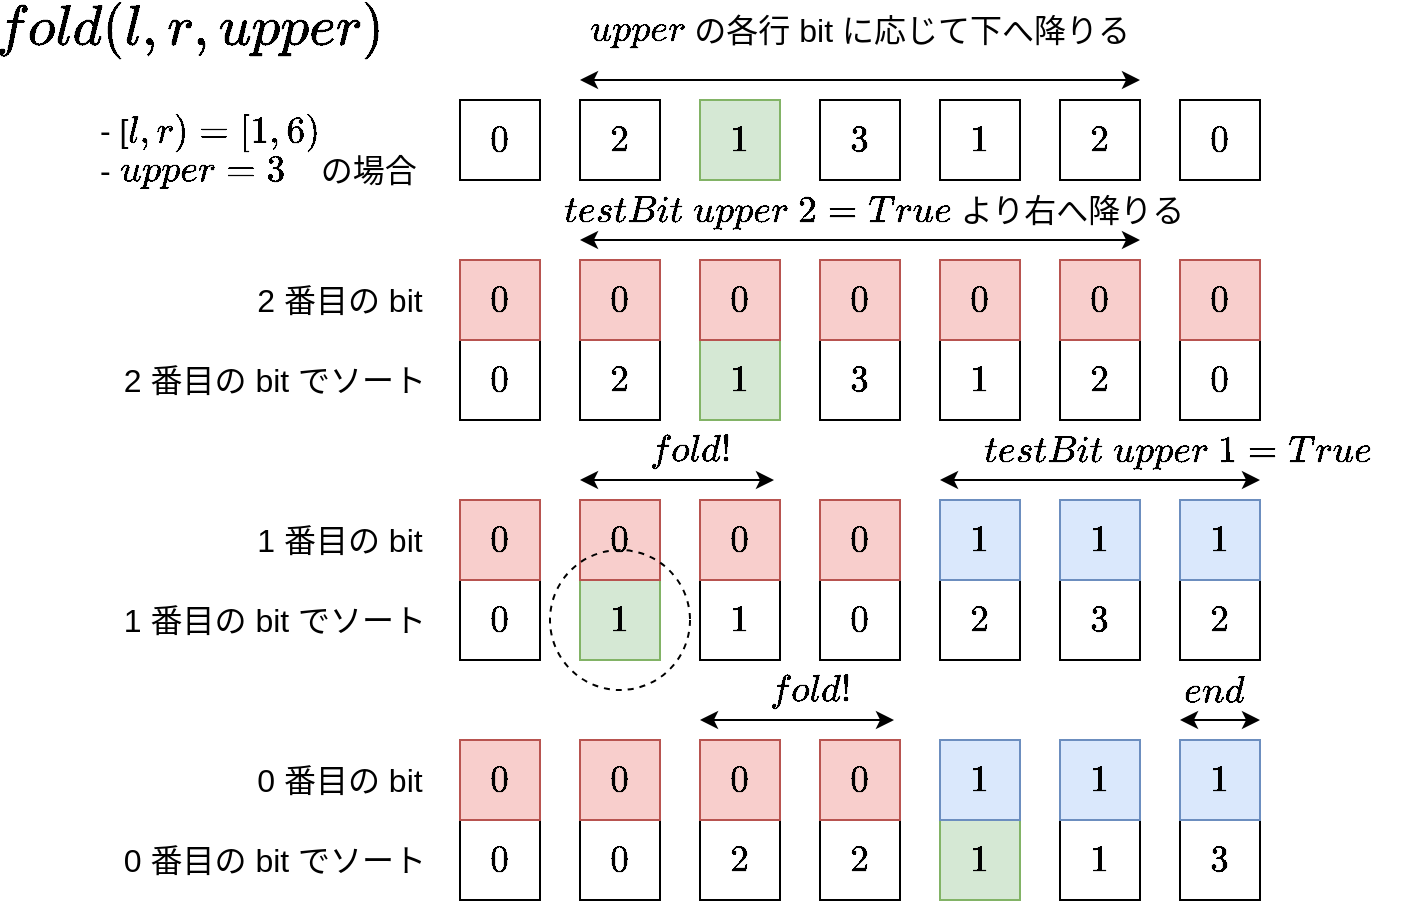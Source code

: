 <mxfile version="24.6.4" type="device">
  <diagram name="Page-1" id="Huvc_epTl2GeRZDboPI5">
    <mxGraphModel dx="1770" dy="1102" grid="1" gridSize="10" guides="1" tooltips="1" connect="1" arrows="1" fold="1" page="1" pageScale="1" pageWidth="850" pageHeight="1100" math="1" shadow="0">
      <root>
        <mxCell id="0" />
        <mxCell id="1" parent="0" />
        <mxCell id="Qdi247grOmWhZG3LN0WY-2" value="`0`" style="rounded=0;whiteSpace=wrap;html=1;fontSize=16;" parent="1" vertex="1">
          <mxGeometry x="240" y="440" width="40" height="40" as="geometry" />
        </mxCell>
        <mxCell id="Qdi247grOmWhZG3LN0WY-3" value="`2`" style="rounded=0;whiteSpace=wrap;html=1;fontSize=16;" parent="1" vertex="1">
          <mxGeometry x="300" y="440" width="40" height="40" as="geometry" />
        </mxCell>
        <mxCell id="Qdi247grOmWhZG3LN0WY-4" value="`1`" style="rounded=0;whiteSpace=wrap;html=1;fontSize=16;fillColor=#d5e8d4;strokeColor=#82b366;" parent="1" vertex="1">
          <mxGeometry x="360" y="440" width="40" height="40" as="geometry" />
        </mxCell>
        <mxCell id="Qdi247grOmWhZG3LN0WY-5" value="`3`" style="rounded=0;whiteSpace=wrap;html=1;fontSize=16;" parent="1" vertex="1">
          <mxGeometry x="420" y="440" width="40" height="40" as="geometry" />
        </mxCell>
        <mxCell id="Qdi247grOmWhZG3LN0WY-6" value="`1`" style="rounded=0;whiteSpace=wrap;html=1;fontSize=16;" parent="1" vertex="1">
          <mxGeometry x="480" y="440" width="40" height="40" as="geometry" />
        </mxCell>
        <mxCell id="Qdi247grOmWhZG3LN0WY-7" value="`2`" style="rounded=0;whiteSpace=wrap;html=1;fontSize=16;" parent="1" vertex="1">
          <mxGeometry x="540" y="440" width="40" height="40" as="geometry" />
        </mxCell>
        <mxCell id="Qdi247grOmWhZG3LN0WY-8" value="`0`" style="rounded=0;whiteSpace=wrap;html=1;fontSize=16;" parent="1" vertex="1">
          <mxGeometry x="600" y="440" width="40" height="40" as="geometry" />
        </mxCell>
        <mxCell id="Qdi247grOmWhZG3LN0WY-10" value="`0`" style="rounded=0;whiteSpace=wrap;html=1;fontSize=16;" parent="1" vertex="1">
          <mxGeometry x="240" y="560" width="40" height="40" as="geometry" />
        </mxCell>
        <mxCell id="Qdi247grOmWhZG3LN0WY-11" value="`2`" style="rounded=0;whiteSpace=wrap;html=1;fontSize=16;" parent="1" vertex="1">
          <mxGeometry x="300" y="560" width="40" height="40" as="geometry" />
        </mxCell>
        <mxCell id="Qdi247grOmWhZG3LN0WY-12" value="`1`" style="rounded=0;whiteSpace=wrap;html=1;fontSize=16;fillColor=#d5e8d4;strokeColor=#82b366;" parent="1" vertex="1">
          <mxGeometry x="360" y="560" width="40" height="40" as="geometry" />
        </mxCell>
        <mxCell id="Qdi247grOmWhZG3LN0WY-13" value="`3`" style="rounded=0;whiteSpace=wrap;html=1;fontSize=16;" parent="1" vertex="1">
          <mxGeometry x="420" y="560" width="40" height="40" as="geometry" />
        </mxCell>
        <mxCell id="Qdi247grOmWhZG3LN0WY-14" value="`1`" style="rounded=0;whiteSpace=wrap;html=1;fontSize=16;" parent="1" vertex="1">
          <mxGeometry x="480" y="560" width="40" height="40" as="geometry" />
        </mxCell>
        <mxCell id="Qdi247grOmWhZG3LN0WY-15" value="`2`" style="rounded=0;whiteSpace=wrap;html=1;fontSize=16;" parent="1" vertex="1">
          <mxGeometry x="540" y="560" width="40" height="40" as="geometry" />
        </mxCell>
        <mxCell id="Qdi247grOmWhZG3LN0WY-16" value="`0`" style="rounded=0;whiteSpace=wrap;html=1;fontSize=16;" parent="1" vertex="1">
          <mxGeometry x="600" y="560" width="40" height="40" as="geometry" />
        </mxCell>
        <mxCell id="Qdi247grOmWhZG3LN0WY-20" value="2 番目の bit" style="text;html=1;align=center;verticalAlign=middle;whiteSpace=wrap;rounded=0;fontSize=16;" parent="1" vertex="1">
          <mxGeometry x="135" y="525" width="90" height="30" as="geometry" />
        </mxCell>
        <mxCell id="Qdi247grOmWhZG3LN0WY-22" value="`0`" style="rounded=0;whiteSpace=wrap;html=1;fontSize=16;" parent="1" vertex="1">
          <mxGeometry x="240" y="680" width="40" height="40" as="geometry" />
        </mxCell>
        <mxCell id="Qdi247grOmWhZG3LN0WY-23" value="`1`" style="rounded=0;whiteSpace=wrap;html=1;fontSize=16;fillColor=#d5e8d4;strokeColor=#82b366;" parent="1" vertex="1">
          <mxGeometry x="300" y="680" width="40" height="40" as="geometry" />
        </mxCell>
        <mxCell id="Qdi247grOmWhZG3LN0WY-24" value="`1`" style="rounded=0;whiteSpace=wrap;html=1;fontSize=16;" parent="1" vertex="1">
          <mxGeometry x="360" y="680" width="40" height="40" as="geometry" />
        </mxCell>
        <mxCell id="Qdi247grOmWhZG3LN0WY-25" value="`0`" style="rounded=0;whiteSpace=wrap;html=1;fontSize=16;" parent="1" vertex="1">
          <mxGeometry x="420" y="680" width="40" height="40" as="geometry" />
        </mxCell>
        <mxCell id="Qdi247grOmWhZG3LN0WY-26" value="`2`" style="rounded=0;whiteSpace=wrap;html=1;fontSize=16;" parent="1" vertex="1">
          <mxGeometry x="480" y="680" width="40" height="40" as="geometry" />
        </mxCell>
        <mxCell id="Qdi247grOmWhZG3LN0WY-27" value="`3`" style="rounded=0;whiteSpace=wrap;html=1;fontSize=16;" parent="1" vertex="1">
          <mxGeometry x="540" y="680" width="40" height="40" as="geometry" />
        </mxCell>
        <mxCell id="Qdi247grOmWhZG3LN0WY-28" value="`2`" style="rounded=0;whiteSpace=wrap;html=1;fontSize=16;" parent="1" vertex="1">
          <mxGeometry x="600" y="680" width="40" height="40" as="geometry" />
        </mxCell>
        <mxCell id="Qdi247grOmWhZG3LN0WY-30" value="`0`" style="rounded=0;whiteSpace=wrap;html=1;fontSize=16;fillColor=#f8cecc;strokeColor=#b85450;" parent="1" vertex="1">
          <mxGeometry x="240" y="520" width="40" height="40" as="geometry" />
        </mxCell>
        <mxCell id="Qdi247grOmWhZG3LN0WY-31" value="`0`" style="rounded=0;whiteSpace=wrap;html=1;fontSize=16;fillColor=#f8cecc;strokeColor=#b85450;" parent="1" vertex="1">
          <mxGeometry x="300" y="520" width="40" height="40" as="geometry" />
        </mxCell>
        <mxCell id="Qdi247grOmWhZG3LN0WY-32" value="`0`" style="rounded=0;whiteSpace=wrap;html=1;fontSize=16;fillColor=#f8cecc;strokeColor=#b85450;" parent="1" vertex="1">
          <mxGeometry x="360" y="520" width="40" height="40" as="geometry" />
        </mxCell>
        <mxCell id="Qdi247grOmWhZG3LN0WY-33" value="`0`" style="rounded=0;whiteSpace=wrap;html=1;fontSize=16;fillColor=#f8cecc;strokeColor=#b85450;" parent="1" vertex="1">
          <mxGeometry x="420" y="520" width="40" height="40" as="geometry" />
        </mxCell>
        <mxCell id="Qdi247grOmWhZG3LN0WY-34" value="`0`" style="rounded=0;whiteSpace=wrap;html=1;fontSize=16;fillColor=#f8cecc;strokeColor=#b85450;" parent="1" vertex="1">
          <mxGeometry x="480" y="520" width="40" height="40" as="geometry" />
        </mxCell>
        <mxCell id="Qdi247grOmWhZG3LN0WY-35" value="`0`" style="rounded=0;whiteSpace=wrap;html=1;fontSize=16;fillColor=#f8cecc;strokeColor=#b85450;" parent="1" vertex="1">
          <mxGeometry x="540" y="520" width="40" height="40" as="geometry" />
        </mxCell>
        <mxCell id="Qdi247grOmWhZG3LN0WY-36" value="`0`" style="rounded=0;whiteSpace=wrap;html=1;fontSize=16;fillColor=#f8cecc;strokeColor=#b85450;" parent="1" vertex="1">
          <mxGeometry x="600" y="520" width="40" height="40" as="geometry" />
        </mxCell>
        <mxCell id="Qdi247grOmWhZG3LN0WY-37" value="`0`" style="rounded=0;whiteSpace=wrap;html=1;fontSize=16;fillColor=#f8cecc;strokeColor=#b85450;" parent="1" vertex="1">
          <mxGeometry x="240" y="640" width="40" height="40" as="geometry" />
        </mxCell>
        <mxCell id="Qdi247grOmWhZG3LN0WY-38" value="`0`" style="rounded=0;whiteSpace=wrap;html=1;fontSize=16;fillColor=#f8cecc;strokeColor=#b85450;" parent="1" vertex="1">
          <mxGeometry x="300" y="640" width="40" height="40" as="geometry" />
        </mxCell>
        <mxCell id="Qdi247grOmWhZG3LN0WY-39" value="`0`" style="rounded=0;whiteSpace=wrap;html=1;fontSize=16;fillColor=#f8cecc;strokeColor=#b85450;" parent="1" vertex="1">
          <mxGeometry x="360" y="640" width="40" height="40" as="geometry" />
        </mxCell>
        <mxCell id="Qdi247grOmWhZG3LN0WY-40" value="`0`" style="rounded=0;whiteSpace=wrap;html=1;fontSize=16;fillColor=#f8cecc;strokeColor=#b85450;" parent="1" vertex="1">
          <mxGeometry x="420" y="640" width="40" height="40" as="geometry" />
        </mxCell>
        <mxCell id="Qdi247grOmWhZG3LN0WY-41" value="`1`" style="rounded=0;whiteSpace=wrap;html=1;fontSize=16;fillColor=#dae8fc;strokeColor=#6c8ebf;" parent="1" vertex="1">
          <mxGeometry x="480" y="640" width="40" height="40" as="geometry" />
        </mxCell>
        <mxCell id="Qdi247grOmWhZG3LN0WY-42" value="`1`" style="rounded=0;whiteSpace=wrap;html=1;fontSize=16;fillColor=#dae8fc;strokeColor=#6c8ebf;" parent="1" vertex="1">
          <mxGeometry x="540" y="640" width="40" height="40" as="geometry" />
        </mxCell>
        <mxCell id="Qdi247grOmWhZG3LN0WY-43" value="`1`" style="rounded=0;whiteSpace=wrap;html=1;fontSize=16;fillColor=#dae8fc;strokeColor=#6c8ebf;" parent="1" vertex="1">
          <mxGeometry x="600" y="640" width="40" height="40" as="geometry" />
        </mxCell>
        <mxCell id="Qdi247grOmWhZG3LN0WY-44" value="`0`" style="rounded=0;whiteSpace=wrap;html=1;fontSize=16;" parent="1" vertex="1">
          <mxGeometry x="240" y="800" width="40" height="40" as="geometry" />
        </mxCell>
        <mxCell id="Qdi247grOmWhZG3LN0WY-45" value="`1`" style="rounded=0;whiteSpace=wrap;html=1;fontSize=16;fillColor=#d5e8d4;strokeColor=#82b366;" parent="1" vertex="1">
          <mxGeometry x="480" y="800" width="40" height="40" as="geometry" />
        </mxCell>
        <mxCell id="Qdi247grOmWhZG3LN0WY-46" value="`1`" style="rounded=0;whiteSpace=wrap;html=1;fontSize=16;" parent="1" vertex="1">
          <mxGeometry x="540" y="800" width="40" height="40" as="geometry" />
        </mxCell>
        <mxCell id="Qdi247grOmWhZG3LN0WY-47" value="`0`" style="rounded=0;whiteSpace=wrap;html=1;fontSize=16;" parent="1" vertex="1">
          <mxGeometry x="300" y="800" width="40" height="40" as="geometry" />
        </mxCell>
        <mxCell id="Qdi247grOmWhZG3LN0WY-48" value="`2`" style="rounded=0;whiteSpace=wrap;html=1;fontSize=16;" parent="1" vertex="1">
          <mxGeometry x="360" y="800" width="40" height="40" as="geometry" />
        </mxCell>
        <mxCell id="Qdi247grOmWhZG3LN0WY-49" value="`3`" style="rounded=0;whiteSpace=wrap;html=1;fontSize=16;" parent="1" vertex="1">
          <mxGeometry x="600" y="800" width="40" height="40" as="geometry" />
        </mxCell>
        <mxCell id="Qdi247grOmWhZG3LN0WY-50" value="`2`" style="rounded=0;whiteSpace=wrap;html=1;fontSize=16;" parent="1" vertex="1">
          <mxGeometry x="420" y="800" width="40" height="40" as="geometry" />
        </mxCell>
        <mxCell id="Qdi247grOmWhZG3LN0WY-52" value="`0`" style="rounded=0;whiteSpace=wrap;html=1;fontSize=16;fillColor=#f8cecc;strokeColor=#b85450;" parent="1" vertex="1">
          <mxGeometry x="240" y="760" width="40" height="40" as="geometry" />
        </mxCell>
        <mxCell id="Qdi247grOmWhZG3LN0WY-53" value="`0`" style="rounded=0;whiteSpace=wrap;html=1;fontSize=16;fillColor=#f8cecc;strokeColor=#b85450;" parent="1" vertex="1">
          <mxGeometry x="300" y="760" width="40" height="40" as="geometry" />
        </mxCell>
        <mxCell id="Qdi247grOmWhZG3LN0WY-54" value="`0`" style="rounded=0;whiteSpace=wrap;html=1;fontSize=16;fillColor=#f8cecc;strokeColor=#b85450;" parent="1" vertex="1">
          <mxGeometry x="360" y="760" width="40" height="40" as="geometry" />
        </mxCell>
        <mxCell id="Qdi247grOmWhZG3LN0WY-55" value="`0`" style="rounded=0;whiteSpace=wrap;html=1;fontSize=16;fillColor=#f8cecc;strokeColor=#b85450;" parent="1" vertex="1">
          <mxGeometry x="420" y="760" width="40" height="40" as="geometry" />
        </mxCell>
        <mxCell id="Qdi247grOmWhZG3LN0WY-56" value="`1`" style="rounded=0;whiteSpace=wrap;html=1;fontSize=16;fillColor=#dae8fc;strokeColor=#6c8ebf;" parent="1" vertex="1">
          <mxGeometry x="480" y="760" width="40" height="40" as="geometry" />
        </mxCell>
        <mxCell id="Qdi247grOmWhZG3LN0WY-57" value="`1`" style="rounded=0;whiteSpace=wrap;html=1;fontSize=16;fillColor=#dae8fc;strokeColor=#6c8ebf;" parent="1" vertex="1">
          <mxGeometry x="540" y="760" width="40" height="40" as="geometry" />
        </mxCell>
        <mxCell id="Qdi247grOmWhZG3LN0WY-58" value="`1`" style="rounded=0;whiteSpace=wrap;html=1;fontSize=16;fillColor=#dae8fc;strokeColor=#6c8ebf;" parent="1" vertex="1">
          <mxGeometry x="600" y="760" width="40" height="40" as="geometry" />
        </mxCell>
        <mxCell id="Qdi247grOmWhZG3LN0WY-59" value="2 番目の bit でソート" style="text;html=1;align=center;verticalAlign=middle;whiteSpace=wrap;rounded=0;fontSize=16;" parent="1" vertex="1">
          <mxGeometry x="70" y="565" width="155" height="30" as="geometry" />
        </mxCell>
        <mxCell id="Qdi247grOmWhZG3LN0WY-60" value="1 番目の bit" style="text;html=1;align=center;verticalAlign=middle;whiteSpace=wrap;rounded=0;fontSize=16;" parent="1" vertex="1">
          <mxGeometry x="135" y="645" width="90" height="30" as="geometry" />
        </mxCell>
        <mxCell id="Qdi247grOmWhZG3LN0WY-61" value="1 番目の bit でソート" style="text;html=1;align=center;verticalAlign=middle;whiteSpace=wrap;rounded=0;fontSize=16;" parent="1" vertex="1">
          <mxGeometry x="70" y="685" width="155" height="30" as="geometry" />
        </mxCell>
        <mxCell id="Qdi247grOmWhZG3LN0WY-62" value="0 番目の bit" style="text;html=1;align=center;verticalAlign=middle;whiteSpace=wrap;rounded=0;fontSize=16;" parent="1" vertex="1">
          <mxGeometry x="135" y="765" width="90" height="30" as="geometry" />
        </mxCell>
        <mxCell id="Qdi247grOmWhZG3LN0WY-63" value="0 番目の bit でソート" style="text;html=1;align=center;verticalAlign=middle;whiteSpace=wrap;rounded=0;fontSize=16;" parent="1" vertex="1">
          <mxGeometry x="70" y="805" width="155" height="30" as="geometry" />
        </mxCell>
        <mxCell id="Mx3xclYzz4wtysm5yn1y-1" value="" style="endArrow=classic;startArrow=classic;html=1;rounded=0;" parent="1" edge="1">
          <mxGeometry width="50" height="50" relative="1" as="geometry">
            <mxPoint x="300" y="430" as="sourcePoint" />
            <mxPoint x="580" y="430" as="targetPoint" />
          </mxGeometry>
        </mxCell>
        <mxCell id="Mx3xclYzz4wtysm5yn1y-2" value="" style="endArrow=classic;startArrow=classic;html=1;rounded=0;" parent="1" edge="1">
          <mxGeometry width="50" height="50" relative="1" as="geometry">
            <mxPoint x="300" y="510" as="sourcePoint" />
            <mxPoint x="580" y="510" as="targetPoint" />
          </mxGeometry>
        </mxCell>
        <mxCell id="Mx3xclYzz4wtysm5yn1y-4" value="`fold(l, r, upper)`" style="text;html=1;align=center;verticalAlign=middle;whiteSpace=wrap;rounded=0;fontSize=24;" parent="1" vertex="1">
          <mxGeometry x="10" y="390" width="190" height="30" as="geometry" />
        </mxCell>
        <mxCell id="Mx3xclYzz4wtysm5yn1y-5" value="" style="endArrow=classic;startArrow=classic;html=1;rounded=0;" parent="1" edge="1">
          <mxGeometry width="50" height="50" relative="1" as="geometry">
            <mxPoint x="480" y="630" as="sourcePoint" />
            <mxPoint x="640" y="630" as="targetPoint" />
          </mxGeometry>
        </mxCell>
        <mxCell id="Mx3xclYzz4wtysm5yn1y-6" value="&lt;div&gt;- [`l, r) = [1, 6)`&lt;/div&gt;- `upper = 3`&amp;nbsp; &amp;nbsp; の場合" style="text;html=1;align=left;verticalAlign=middle;whiteSpace=wrap;rounded=0;fontSize=16;" parent="1" vertex="1">
          <mxGeometry x="57.5" y="440" width="180" height="50" as="geometry" />
        </mxCell>
        <mxCell id="Mx3xclYzz4wtysm5yn1y-7" value="" style="endArrow=classic;startArrow=classic;html=1;rounded=0;" parent="1" edge="1">
          <mxGeometry width="50" height="50" relative="1" as="geometry">
            <mxPoint x="300" y="630" as="sourcePoint" />
            <mxPoint x="397" y="630" as="targetPoint" />
          </mxGeometry>
        </mxCell>
        <mxCell id="Mx3xclYzz4wtysm5yn1y-9" value="`fold!`" style="text;html=1;align=center;verticalAlign=middle;whiteSpace=wrap;rounded=0;fontSize=16;" parent="1" vertex="1">
          <mxGeometry x="310" y="600" width="90" height="30" as="geometry" />
        </mxCell>
        <mxCell id="Mx3xclYzz4wtysm5yn1y-10" value="`fold!`" style="text;html=1;align=center;verticalAlign=middle;whiteSpace=wrap;rounded=0;fontSize=16;" parent="1" vertex="1">
          <mxGeometry x="370" y="720" width="90" height="30" as="geometry" />
        </mxCell>
        <mxCell id="Mx3xclYzz4wtysm5yn1y-11" value="" style="endArrow=classic;startArrow=classic;html=1;rounded=0;" parent="1" edge="1">
          <mxGeometry width="50" height="50" relative="1" as="geometry">
            <mxPoint x="360" y="750" as="sourcePoint" />
            <mxPoint x="457" y="750" as="targetPoint" />
          </mxGeometry>
        </mxCell>
        <mxCell id="Mx3xclYzz4wtysm5yn1y-12" value="`upper` の各行 bit に応じて下へ降りる" style="text;html=1;align=center;verticalAlign=middle;whiteSpace=wrap;rounded=0;fontSize=16;" parent="1" vertex="1">
          <mxGeometry x="270" y="390" width="340" height="30" as="geometry" />
        </mxCell>
        <mxCell id="Mx3xclYzz4wtysm5yn1y-13" value="" style="endArrow=classic;startArrow=classic;html=1;rounded=0;" parent="1" edge="1">
          <mxGeometry width="50" height="50" relative="1" as="geometry">
            <mxPoint x="600" y="750" as="sourcePoint" />
            <mxPoint x="640" y="750" as="targetPoint" />
          </mxGeometry>
        </mxCell>
        <mxCell id="Mx3xclYzz4wtysm5yn1y-16" value="`testBit\ upper\ 2 = True` より右へ降りる" style="text;html=1;align=left;verticalAlign=middle;whiteSpace=wrap;rounded=0;fontSize=16;" parent="1" vertex="1">
          <mxGeometry x="290" y="470" width="340" height="50" as="geometry" />
        </mxCell>
        <mxCell id="Mx3xclYzz4wtysm5yn1y-17" value="`testBit\ upper\ 1 = True`" style="text;html=1;align=left;verticalAlign=middle;whiteSpace=wrap;rounded=0;fontSize=16;" parent="1" vertex="1">
          <mxGeometry x="500" y="590" width="210" height="50" as="geometry" />
        </mxCell>
        <mxCell id="Mx3xclYzz4wtysm5yn1y-18" value="`end`" style="text;html=1;align=left;verticalAlign=middle;whiteSpace=wrap;rounded=0;fontSize=16;" parent="1" vertex="1">
          <mxGeometry x="600" y="710" width="50" height="50" as="geometry" />
        </mxCell>
        <mxCell id="3W5U_arBDfBHbasHcUZa-2" value="" style="ellipse;whiteSpace=wrap;html=1;aspect=fixed;fillColor=none;dashed=1;" vertex="1" parent="1">
          <mxGeometry x="285" y="665" width="70" height="70" as="geometry" />
        </mxCell>
      </root>
    </mxGraphModel>
  </diagram>
</mxfile>

